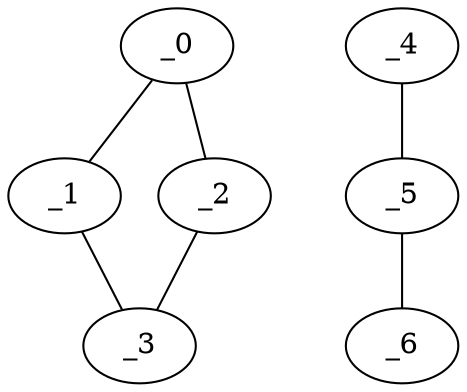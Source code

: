 graph HP1_0120 {
	_0	 [x="0.521317",
		y="2.80738"];
	_1	 [x="0.906034",
		y="0.831459"];
	_0 -- _1;
	_2	 [x="2.07549",
		y="1.15296"];
	_0 -- _2;
	_3	 [x="1.49743",
		y="3.28308"];
	_1 -- _3;
	_2 -- _3;
	_4	 [x="0.608539",
		y="1.13432"];
	_5	 [x="2.3",
		y="1.76"];
	_4 -- _5;
	_6	 [x="0.255359",
		y="0.289681"];
	_5 -- _6;
}
